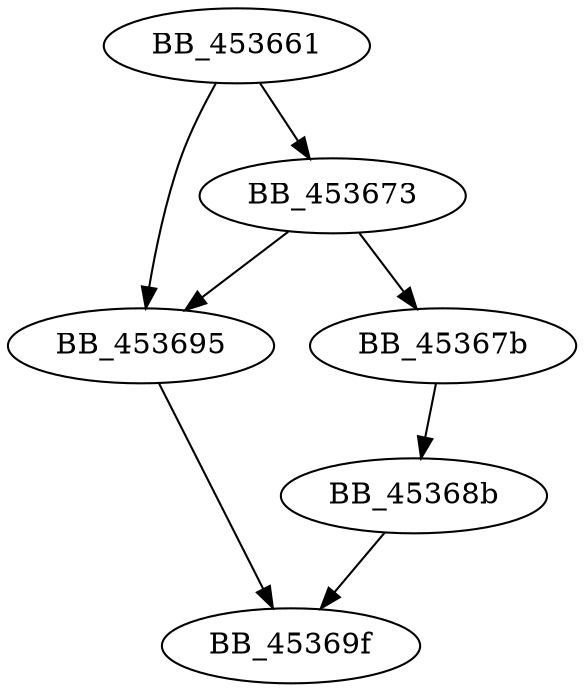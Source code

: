 DiGraph sub_453661{
BB_453661->BB_453673
BB_453661->BB_453695
BB_453673->BB_45367b
BB_453673->BB_453695
BB_45367b->BB_45368b
BB_45368b->BB_45369f
BB_453695->BB_45369f
}
